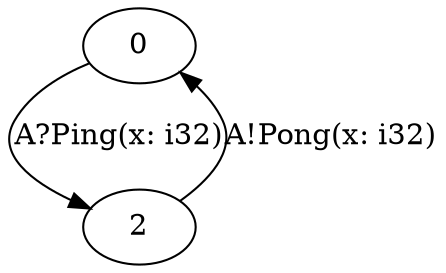 digraph B {
  0;
  2;
  
  
  0 -> 2 [label="A?Ping(x: i32)", ];
  2 -> 0 [label="A!Pong(x: i32)", ];
  
  }
